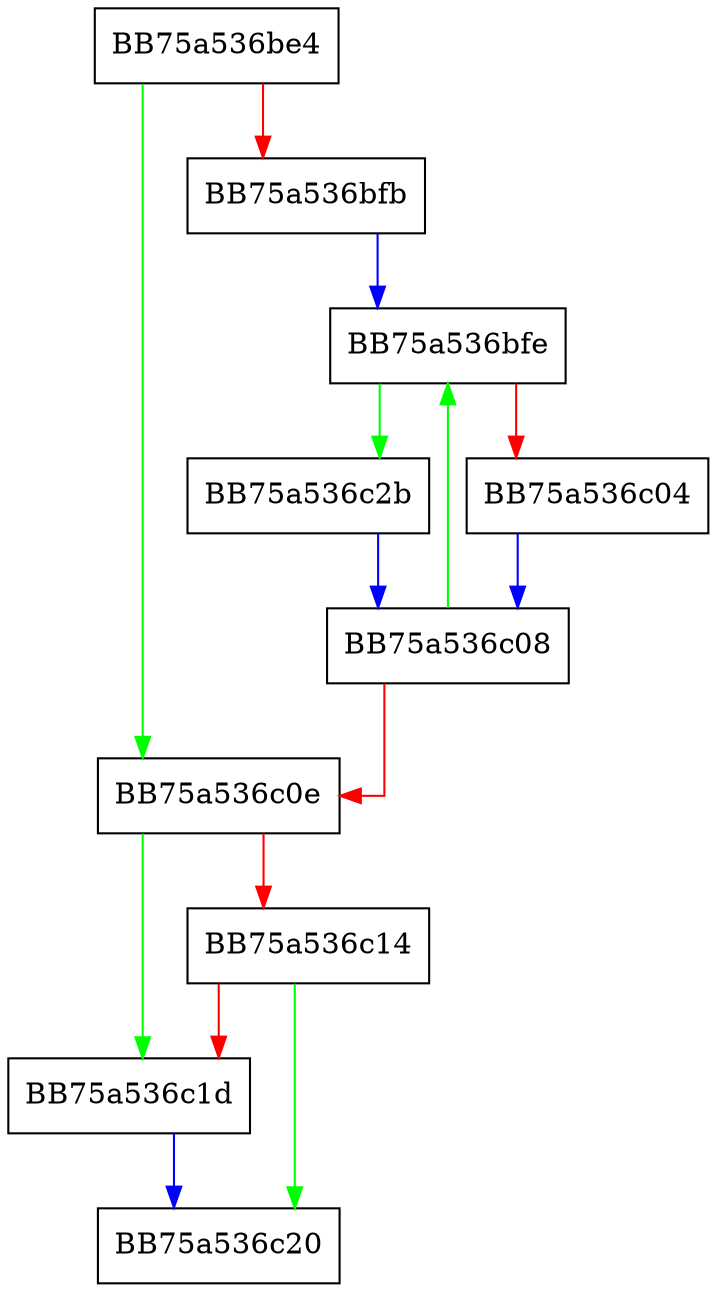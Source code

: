 digraph find {
  node [shape="box"];
  graph [splines=ortho];
  BB75a536be4 -> BB75a536c0e [color="green"];
  BB75a536be4 -> BB75a536bfb [color="red"];
  BB75a536bfb -> BB75a536bfe [color="blue"];
  BB75a536bfe -> BB75a536c2b [color="green"];
  BB75a536bfe -> BB75a536c04 [color="red"];
  BB75a536c04 -> BB75a536c08 [color="blue"];
  BB75a536c08 -> BB75a536bfe [color="green"];
  BB75a536c08 -> BB75a536c0e [color="red"];
  BB75a536c0e -> BB75a536c1d [color="green"];
  BB75a536c0e -> BB75a536c14 [color="red"];
  BB75a536c14 -> BB75a536c20 [color="green"];
  BB75a536c14 -> BB75a536c1d [color="red"];
  BB75a536c1d -> BB75a536c20 [color="blue"];
  BB75a536c2b -> BB75a536c08 [color="blue"];
}